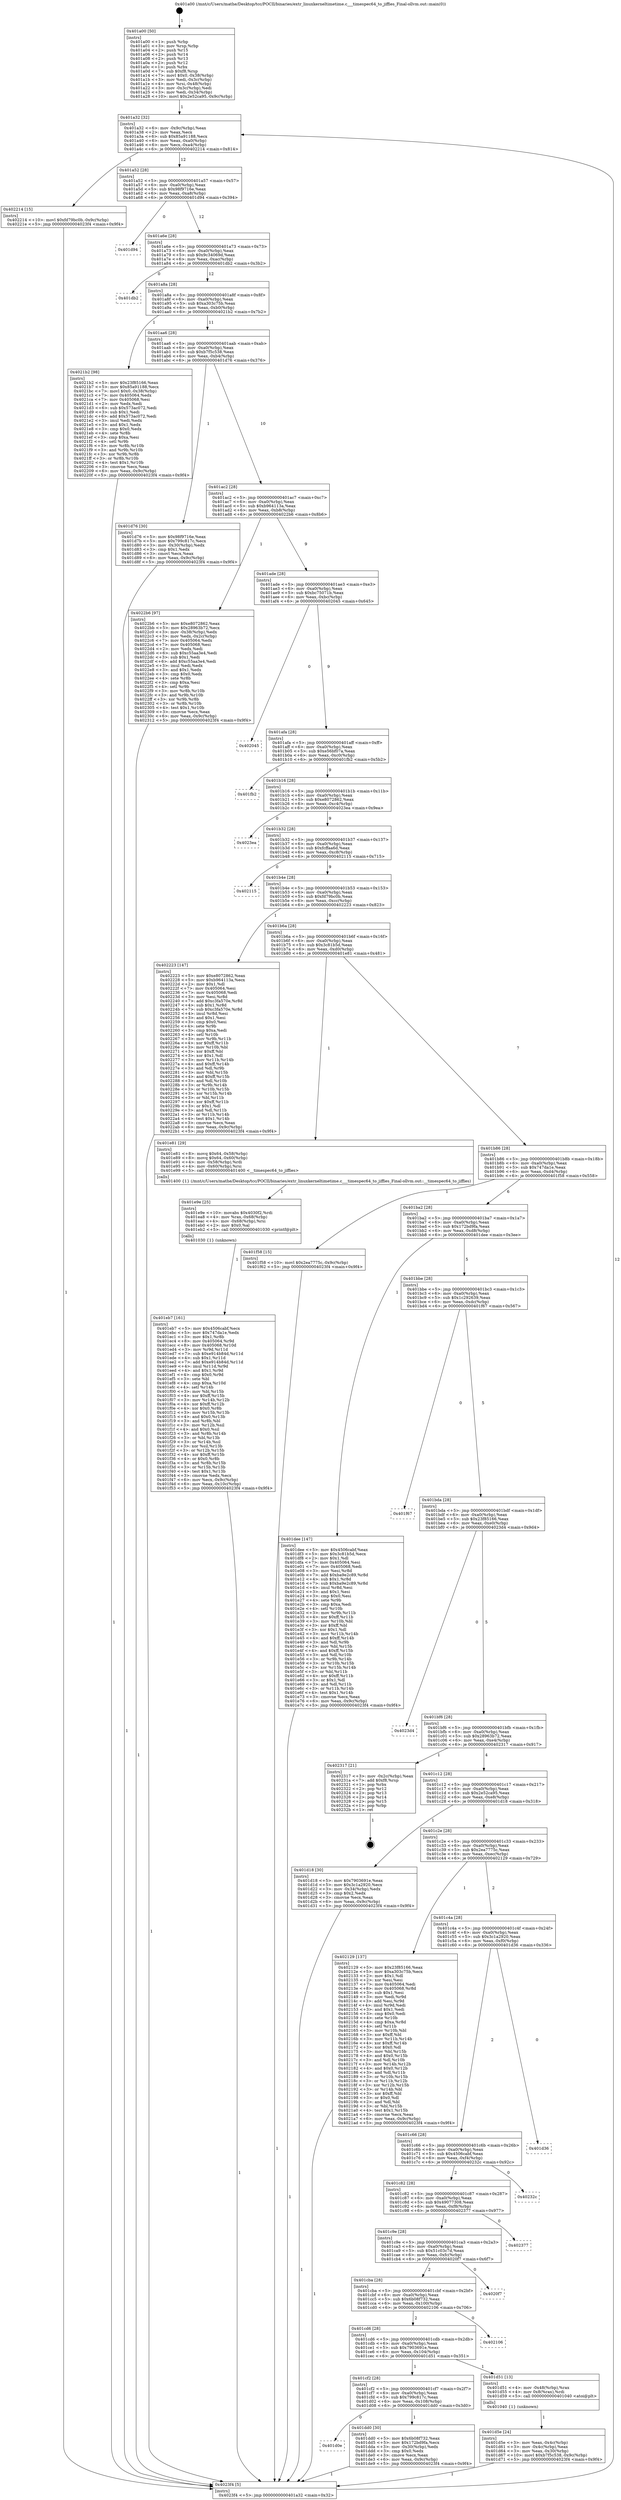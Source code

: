 digraph "0x401a00" {
  label = "0x401a00 (/mnt/c/Users/mathe/Desktop/tcc/POCII/binaries/extr_linuxkerneltimetime.c___timespec64_to_jiffies_Final-ollvm.out::main(0))"
  labelloc = "t"
  node[shape=record]

  Entry [label="",width=0.3,height=0.3,shape=circle,fillcolor=black,style=filled]
  "0x401a32" [label="{
     0x401a32 [32]\l
     | [instrs]\l
     &nbsp;&nbsp;0x401a32 \<+6\>: mov -0x9c(%rbp),%eax\l
     &nbsp;&nbsp;0x401a38 \<+2\>: mov %eax,%ecx\l
     &nbsp;&nbsp;0x401a3a \<+6\>: sub $0x85a91188,%ecx\l
     &nbsp;&nbsp;0x401a40 \<+6\>: mov %eax,-0xa0(%rbp)\l
     &nbsp;&nbsp;0x401a46 \<+6\>: mov %ecx,-0xa4(%rbp)\l
     &nbsp;&nbsp;0x401a4c \<+6\>: je 0000000000402214 \<main+0x814\>\l
  }"]
  "0x402214" [label="{
     0x402214 [15]\l
     | [instrs]\l
     &nbsp;&nbsp;0x402214 \<+10\>: movl $0xfd79bc0b,-0x9c(%rbp)\l
     &nbsp;&nbsp;0x40221e \<+5\>: jmp 00000000004023f4 \<main+0x9f4\>\l
  }"]
  "0x401a52" [label="{
     0x401a52 [28]\l
     | [instrs]\l
     &nbsp;&nbsp;0x401a52 \<+5\>: jmp 0000000000401a57 \<main+0x57\>\l
     &nbsp;&nbsp;0x401a57 \<+6\>: mov -0xa0(%rbp),%eax\l
     &nbsp;&nbsp;0x401a5d \<+5\>: sub $0x98f9716e,%eax\l
     &nbsp;&nbsp;0x401a62 \<+6\>: mov %eax,-0xa8(%rbp)\l
     &nbsp;&nbsp;0x401a68 \<+6\>: je 0000000000401d94 \<main+0x394\>\l
  }"]
  Exit [label="",width=0.3,height=0.3,shape=circle,fillcolor=black,style=filled,peripheries=2]
  "0x401d94" [label="{
     0x401d94\l
  }", style=dashed]
  "0x401a6e" [label="{
     0x401a6e [28]\l
     | [instrs]\l
     &nbsp;&nbsp;0x401a6e \<+5\>: jmp 0000000000401a73 \<main+0x73\>\l
     &nbsp;&nbsp;0x401a73 \<+6\>: mov -0xa0(%rbp),%eax\l
     &nbsp;&nbsp;0x401a79 \<+5\>: sub $0x9c34069d,%eax\l
     &nbsp;&nbsp;0x401a7e \<+6\>: mov %eax,-0xac(%rbp)\l
     &nbsp;&nbsp;0x401a84 \<+6\>: je 0000000000401db2 \<main+0x3b2\>\l
  }"]
  "0x401eb7" [label="{
     0x401eb7 [161]\l
     | [instrs]\l
     &nbsp;&nbsp;0x401eb7 \<+5\>: mov $0x4506cabf,%ecx\l
     &nbsp;&nbsp;0x401ebc \<+5\>: mov $0x747da1e,%edx\l
     &nbsp;&nbsp;0x401ec1 \<+3\>: mov $0x1,%r8b\l
     &nbsp;&nbsp;0x401ec4 \<+8\>: mov 0x405064,%r9d\l
     &nbsp;&nbsp;0x401ecc \<+8\>: mov 0x405068,%r10d\l
     &nbsp;&nbsp;0x401ed4 \<+3\>: mov %r9d,%r11d\l
     &nbsp;&nbsp;0x401ed7 \<+7\>: sub $0xe914b84d,%r11d\l
     &nbsp;&nbsp;0x401ede \<+4\>: sub $0x1,%r11d\l
     &nbsp;&nbsp;0x401ee2 \<+7\>: add $0xe914b84d,%r11d\l
     &nbsp;&nbsp;0x401ee9 \<+4\>: imul %r11d,%r9d\l
     &nbsp;&nbsp;0x401eed \<+4\>: and $0x1,%r9d\l
     &nbsp;&nbsp;0x401ef1 \<+4\>: cmp $0x0,%r9d\l
     &nbsp;&nbsp;0x401ef5 \<+3\>: sete %bl\l
     &nbsp;&nbsp;0x401ef8 \<+4\>: cmp $0xa,%r10d\l
     &nbsp;&nbsp;0x401efc \<+4\>: setl %r14b\l
     &nbsp;&nbsp;0x401f00 \<+3\>: mov %bl,%r15b\l
     &nbsp;&nbsp;0x401f03 \<+4\>: xor $0xff,%r15b\l
     &nbsp;&nbsp;0x401f07 \<+3\>: mov %r14b,%r12b\l
     &nbsp;&nbsp;0x401f0a \<+4\>: xor $0xff,%r12b\l
     &nbsp;&nbsp;0x401f0e \<+4\>: xor $0x0,%r8b\l
     &nbsp;&nbsp;0x401f12 \<+3\>: mov %r15b,%r13b\l
     &nbsp;&nbsp;0x401f15 \<+4\>: and $0x0,%r13b\l
     &nbsp;&nbsp;0x401f19 \<+3\>: and %r8b,%bl\l
     &nbsp;&nbsp;0x401f1c \<+3\>: mov %r12b,%sil\l
     &nbsp;&nbsp;0x401f1f \<+4\>: and $0x0,%sil\l
     &nbsp;&nbsp;0x401f23 \<+3\>: and %r8b,%r14b\l
     &nbsp;&nbsp;0x401f26 \<+3\>: or %bl,%r13b\l
     &nbsp;&nbsp;0x401f29 \<+3\>: or %r14b,%sil\l
     &nbsp;&nbsp;0x401f2c \<+3\>: xor %sil,%r13b\l
     &nbsp;&nbsp;0x401f2f \<+3\>: or %r12b,%r15b\l
     &nbsp;&nbsp;0x401f32 \<+4\>: xor $0xff,%r15b\l
     &nbsp;&nbsp;0x401f36 \<+4\>: or $0x0,%r8b\l
     &nbsp;&nbsp;0x401f3a \<+3\>: and %r8b,%r15b\l
     &nbsp;&nbsp;0x401f3d \<+3\>: or %r15b,%r13b\l
     &nbsp;&nbsp;0x401f40 \<+4\>: test $0x1,%r13b\l
     &nbsp;&nbsp;0x401f44 \<+3\>: cmovne %edx,%ecx\l
     &nbsp;&nbsp;0x401f47 \<+6\>: mov %ecx,-0x9c(%rbp)\l
     &nbsp;&nbsp;0x401f4d \<+6\>: mov %eax,-0x10c(%rbp)\l
     &nbsp;&nbsp;0x401f53 \<+5\>: jmp 00000000004023f4 \<main+0x9f4\>\l
  }"]
  "0x401db2" [label="{
     0x401db2\l
  }", style=dashed]
  "0x401a8a" [label="{
     0x401a8a [28]\l
     | [instrs]\l
     &nbsp;&nbsp;0x401a8a \<+5\>: jmp 0000000000401a8f \<main+0x8f\>\l
     &nbsp;&nbsp;0x401a8f \<+6\>: mov -0xa0(%rbp),%eax\l
     &nbsp;&nbsp;0x401a95 \<+5\>: sub $0xa303c75b,%eax\l
     &nbsp;&nbsp;0x401a9a \<+6\>: mov %eax,-0xb0(%rbp)\l
     &nbsp;&nbsp;0x401aa0 \<+6\>: je 00000000004021b2 \<main+0x7b2\>\l
  }"]
  "0x401e9e" [label="{
     0x401e9e [25]\l
     | [instrs]\l
     &nbsp;&nbsp;0x401e9e \<+10\>: movabs $0x4030f2,%rdi\l
     &nbsp;&nbsp;0x401ea8 \<+4\>: mov %rax,-0x68(%rbp)\l
     &nbsp;&nbsp;0x401eac \<+4\>: mov -0x68(%rbp),%rsi\l
     &nbsp;&nbsp;0x401eb0 \<+2\>: mov $0x0,%al\l
     &nbsp;&nbsp;0x401eb2 \<+5\>: call 0000000000401030 \<printf@plt\>\l
     | [calls]\l
     &nbsp;&nbsp;0x401030 \{1\} (unknown)\l
  }"]
  "0x4021b2" [label="{
     0x4021b2 [98]\l
     | [instrs]\l
     &nbsp;&nbsp;0x4021b2 \<+5\>: mov $0x23f85166,%eax\l
     &nbsp;&nbsp;0x4021b7 \<+5\>: mov $0x85a91188,%ecx\l
     &nbsp;&nbsp;0x4021bc \<+7\>: movl $0x0,-0x38(%rbp)\l
     &nbsp;&nbsp;0x4021c3 \<+7\>: mov 0x405064,%edx\l
     &nbsp;&nbsp;0x4021ca \<+7\>: mov 0x405068,%esi\l
     &nbsp;&nbsp;0x4021d1 \<+2\>: mov %edx,%edi\l
     &nbsp;&nbsp;0x4021d3 \<+6\>: sub $0x573ac072,%edi\l
     &nbsp;&nbsp;0x4021d9 \<+3\>: sub $0x1,%edi\l
     &nbsp;&nbsp;0x4021dc \<+6\>: add $0x573ac072,%edi\l
     &nbsp;&nbsp;0x4021e2 \<+3\>: imul %edi,%edx\l
     &nbsp;&nbsp;0x4021e5 \<+3\>: and $0x1,%edx\l
     &nbsp;&nbsp;0x4021e8 \<+3\>: cmp $0x0,%edx\l
     &nbsp;&nbsp;0x4021eb \<+4\>: sete %r8b\l
     &nbsp;&nbsp;0x4021ef \<+3\>: cmp $0xa,%esi\l
     &nbsp;&nbsp;0x4021f2 \<+4\>: setl %r9b\l
     &nbsp;&nbsp;0x4021f6 \<+3\>: mov %r8b,%r10b\l
     &nbsp;&nbsp;0x4021f9 \<+3\>: and %r9b,%r10b\l
     &nbsp;&nbsp;0x4021fc \<+3\>: xor %r9b,%r8b\l
     &nbsp;&nbsp;0x4021ff \<+3\>: or %r8b,%r10b\l
     &nbsp;&nbsp;0x402202 \<+4\>: test $0x1,%r10b\l
     &nbsp;&nbsp;0x402206 \<+3\>: cmovne %ecx,%eax\l
     &nbsp;&nbsp;0x402209 \<+6\>: mov %eax,-0x9c(%rbp)\l
     &nbsp;&nbsp;0x40220f \<+5\>: jmp 00000000004023f4 \<main+0x9f4\>\l
  }"]
  "0x401aa6" [label="{
     0x401aa6 [28]\l
     | [instrs]\l
     &nbsp;&nbsp;0x401aa6 \<+5\>: jmp 0000000000401aab \<main+0xab\>\l
     &nbsp;&nbsp;0x401aab \<+6\>: mov -0xa0(%rbp),%eax\l
     &nbsp;&nbsp;0x401ab1 \<+5\>: sub $0xb7f5c538,%eax\l
     &nbsp;&nbsp;0x401ab6 \<+6\>: mov %eax,-0xb4(%rbp)\l
     &nbsp;&nbsp;0x401abc \<+6\>: je 0000000000401d76 \<main+0x376\>\l
  }"]
  "0x401d0e" [label="{
     0x401d0e\l
  }", style=dashed]
  "0x401d76" [label="{
     0x401d76 [30]\l
     | [instrs]\l
     &nbsp;&nbsp;0x401d76 \<+5\>: mov $0x98f9716e,%eax\l
     &nbsp;&nbsp;0x401d7b \<+5\>: mov $0x799c817c,%ecx\l
     &nbsp;&nbsp;0x401d80 \<+3\>: mov -0x30(%rbp),%edx\l
     &nbsp;&nbsp;0x401d83 \<+3\>: cmp $0x1,%edx\l
     &nbsp;&nbsp;0x401d86 \<+3\>: cmovl %ecx,%eax\l
     &nbsp;&nbsp;0x401d89 \<+6\>: mov %eax,-0x9c(%rbp)\l
     &nbsp;&nbsp;0x401d8f \<+5\>: jmp 00000000004023f4 \<main+0x9f4\>\l
  }"]
  "0x401ac2" [label="{
     0x401ac2 [28]\l
     | [instrs]\l
     &nbsp;&nbsp;0x401ac2 \<+5\>: jmp 0000000000401ac7 \<main+0xc7\>\l
     &nbsp;&nbsp;0x401ac7 \<+6\>: mov -0xa0(%rbp),%eax\l
     &nbsp;&nbsp;0x401acd \<+5\>: sub $0xb964113a,%eax\l
     &nbsp;&nbsp;0x401ad2 \<+6\>: mov %eax,-0xb8(%rbp)\l
     &nbsp;&nbsp;0x401ad8 \<+6\>: je 00000000004022b6 \<main+0x8b6\>\l
  }"]
  "0x401dd0" [label="{
     0x401dd0 [30]\l
     | [instrs]\l
     &nbsp;&nbsp;0x401dd0 \<+5\>: mov $0x6b08f732,%eax\l
     &nbsp;&nbsp;0x401dd5 \<+5\>: mov $0x172bd9fa,%ecx\l
     &nbsp;&nbsp;0x401dda \<+3\>: mov -0x30(%rbp),%edx\l
     &nbsp;&nbsp;0x401ddd \<+3\>: cmp $0x0,%edx\l
     &nbsp;&nbsp;0x401de0 \<+3\>: cmove %ecx,%eax\l
     &nbsp;&nbsp;0x401de3 \<+6\>: mov %eax,-0x9c(%rbp)\l
     &nbsp;&nbsp;0x401de9 \<+5\>: jmp 00000000004023f4 \<main+0x9f4\>\l
  }"]
  "0x4022b6" [label="{
     0x4022b6 [97]\l
     | [instrs]\l
     &nbsp;&nbsp;0x4022b6 \<+5\>: mov $0xe8072862,%eax\l
     &nbsp;&nbsp;0x4022bb \<+5\>: mov $0x28963b72,%ecx\l
     &nbsp;&nbsp;0x4022c0 \<+3\>: mov -0x38(%rbp),%edx\l
     &nbsp;&nbsp;0x4022c3 \<+3\>: mov %edx,-0x2c(%rbp)\l
     &nbsp;&nbsp;0x4022c6 \<+7\>: mov 0x405064,%edx\l
     &nbsp;&nbsp;0x4022cd \<+7\>: mov 0x405068,%esi\l
     &nbsp;&nbsp;0x4022d4 \<+2\>: mov %edx,%edi\l
     &nbsp;&nbsp;0x4022d6 \<+6\>: sub $0xc55aa3e4,%edi\l
     &nbsp;&nbsp;0x4022dc \<+3\>: sub $0x1,%edi\l
     &nbsp;&nbsp;0x4022df \<+6\>: add $0xc55aa3e4,%edi\l
     &nbsp;&nbsp;0x4022e5 \<+3\>: imul %edi,%edx\l
     &nbsp;&nbsp;0x4022e8 \<+3\>: and $0x1,%edx\l
     &nbsp;&nbsp;0x4022eb \<+3\>: cmp $0x0,%edx\l
     &nbsp;&nbsp;0x4022ee \<+4\>: sete %r8b\l
     &nbsp;&nbsp;0x4022f2 \<+3\>: cmp $0xa,%esi\l
     &nbsp;&nbsp;0x4022f5 \<+4\>: setl %r9b\l
     &nbsp;&nbsp;0x4022f9 \<+3\>: mov %r8b,%r10b\l
     &nbsp;&nbsp;0x4022fc \<+3\>: and %r9b,%r10b\l
     &nbsp;&nbsp;0x4022ff \<+3\>: xor %r9b,%r8b\l
     &nbsp;&nbsp;0x402302 \<+3\>: or %r8b,%r10b\l
     &nbsp;&nbsp;0x402305 \<+4\>: test $0x1,%r10b\l
     &nbsp;&nbsp;0x402309 \<+3\>: cmovne %ecx,%eax\l
     &nbsp;&nbsp;0x40230c \<+6\>: mov %eax,-0x9c(%rbp)\l
     &nbsp;&nbsp;0x402312 \<+5\>: jmp 00000000004023f4 \<main+0x9f4\>\l
  }"]
  "0x401ade" [label="{
     0x401ade [28]\l
     | [instrs]\l
     &nbsp;&nbsp;0x401ade \<+5\>: jmp 0000000000401ae3 \<main+0xe3\>\l
     &nbsp;&nbsp;0x401ae3 \<+6\>: mov -0xa0(%rbp),%eax\l
     &nbsp;&nbsp;0x401ae9 \<+5\>: sub $0xbc75071b,%eax\l
     &nbsp;&nbsp;0x401aee \<+6\>: mov %eax,-0xbc(%rbp)\l
     &nbsp;&nbsp;0x401af4 \<+6\>: je 0000000000402045 \<main+0x645\>\l
  }"]
  "0x401d5e" [label="{
     0x401d5e [24]\l
     | [instrs]\l
     &nbsp;&nbsp;0x401d5e \<+3\>: mov %eax,-0x4c(%rbp)\l
     &nbsp;&nbsp;0x401d61 \<+3\>: mov -0x4c(%rbp),%eax\l
     &nbsp;&nbsp;0x401d64 \<+3\>: mov %eax,-0x30(%rbp)\l
     &nbsp;&nbsp;0x401d67 \<+10\>: movl $0xb7f5c538,-0x9c(%rbp)\l
     &nbsp;&nbsp;0x401d71 \<+5\>: jmp 00000000004023f4 \<main+0x9f4\>\l
  }"]
  "0x402045" [label="{
     0x402045\l
  }", style=dashed]
  "0x401afa" [label="{
     0x401afa [28]\l
     | [instrs]\l
     &nbsp;&nbsp;0x401afa \<+5\>: jmp 0000000000401aff \<main+0xff\>\l
     &nbsp;&nbsp;0x401aff \<+6\>: mov -0xa0(%rbp),%eax\l
     &nbsp;&nbsp;0x401b05 \<+5\>: sub $0xe56bf07a,%eax\l
     &nbsp;&nbsp;0x401b0a \<+6\>: mov %eax,-0xc0(%rbp)\l
     &nbsp;&nbsp;0x401b10 \<+6\>: je 0000000000401fb2 \<main+0x5b2\>\l
  }"]
  "0x401cf2" [label="{
     0x401cf2 [28]\l
     | [instrs]\l
     &nbsp;&nbsp;0x401cf2 \<+5\>: jmp 0000000000401cf7 \<main+0x2f7\>\l
     &nbsp;&nbsp;0x401cf7 \<+6\>: mov -0xa0(%rbp),%eax\l
     &nbsp;&nbsp;0x401cfd \<+5\>: sub $0x799c817c,%eax\l
     &nbsp;&nbsp;0x401d02 \<+6\>: mov %eax,-0x108(%rbp)\l
     &nbsp;&nbsp;0x401d08 \<+6\>: je 0000000000401dd0 \<main+0x3d0\>\l
  }"]
  "0x401fb2" [label="{
     0x401fb2\l
  }", style=dashed]
  "0x401b16" [label="{
     0x401b16 [28]\l
     | [instrs]\l
     &nbsp;&nbsp;0x401b16 \<+5\>: jmp 0000000000401b1b \<main+0x11b\>\l
     &nbsp;&nbsp;0x401b1b \<+6\>: mov -0xa0(%rbp),%eax\l
     &nbsp;&nbsp;0x401b21 \<+5\>: sub $0xe8072862,%eax\l
     &nbsp;&nbsp;0x401b26 \<+6\>: mov %eax,-0xc4(%rbp)\l
     &nbsp;&nbsp;0x401b2c \<+6\>: je 00000000004023ea \<main+0x9ea\>\l
  }"]
  "0x401d51" [label="{
     0x401d51 [13]\l
     | [instrs]\l
     &nbsp;&nbsp;0x401d51 \<+4\>: mov -0x48(%rbp),%rax\l
     &nbsp;&nbsp;0x401d55 \<+4\>: mov 0x8(%rax),%rdi\l
     &nbsp;&nbsp;0x401d59 \<+5\>: call 0000000000401040 \<atoi@plt\>\l
     | [calls]\l
     &nbsp;&nbsp;0x401040 \{1\} (unknown)\l
  }"]
  "0x4023ea" [label="{
     0x4023ea\l
  }", style=dashed]
  "0x401b32" [label="{
     0x401b32 [28]\l
     | [instrs]\l
     &nbsp;&nbsp;0x401b32 \<+5\>: jmp 0000000000401b37 \<main+0x137\>\l
     &nbsp;&nbsp;0x401b37 \<+6\>: mov -0xa0(%rbp),%eax\l
     &nbsp;&nbsp;0x401b3d \<+5\>: sub $0xfcffaa6d,%eax\l
     &nbsp;&nbsp;0x401b42 \<+6\>: mov %eax,-0xc8(%rbp)\l
     &nbsp;&nbsp;0x401b48 \<+6\>: je 0000000000402115 \<main+0x715\>\l
  }"]
  "0x401cd6" [label="{
     0x401cd6 [28]\l
     | [instrs]\l
     &nbsp;&nbsp;0x401cd6 \<+5\>: jmp 0000000000401cdb \<main+0x2db\>\l
     &nbsp;&nbsp;0x401cdb \<+6\>: mov -0xa0(%rbp),%eax\l
     &nbsp;&nbsp;0x401ce1 \<+5\>: sub $0x7903691e,%eax\l
     &nbsp;&nbsp;0x401ce6 \<+6\>: mov %eax,-0x104(%rbp)\l
     &nbsp;&nbsp;0x401cec \<+6\>: je 0000000000401d51 \<main+0x351\>\l
  }"]
  "0x402115" [label="{
     0x402115\l
  }", style=dashed]
  "0x401b4e" [label="{
     0x401b4e [28]\l
     | [instrs]\l
     &nbsp;&nbsp;0x401b4e \<+5\>: jmp 0000000000401b53 \<main+0x153\>\l
     &nbsp;&nbsp;0x401b53 \<+6\>: mov -0xa0(%rbp),%eax\l
     &nbsp;&nbsp;0x401b59 \<+5\>: sub $0xfd79bc0b,%eax\l
     &nbsp;&nbsp;0x401b5e \<+6\>: mov %eax,-0xcc(%rbp)\l
     &nbsp;&nbsp;0x401b64 \<+6\>: je 0000000000402223 \<main+0x823\>\l
  }"]
  "0x402106" [label="{
     0x402106\l
  }", style=dashed]
  "0x402223" [label="{
     0x402223 [147]\l
     | [instrs]\l
     &nbsp;&nbsp;0x402223 \<+5\>: mov $0xe8072862,%eax\l
     &nbsp;&nbsp;0x402228 \<+5\>: mov $0xb964113a,%ecx\l
     &nbsp;&nbsp;0x40222d \<+2\>: mov $0x1,%dl\l
     &nbsp;&nbsp;0x40222f \<+7\>: mov 0x405064,%esi\l
     &nbsp;&nbsp;0x402236 \<+7\>: mov 0x405068,%edi\l
     &nbsp;&nbsp;0x40223d \<+3\>: mov %esi,%r8d\l
     &nbsp;&nbsp;0x402240 \<+7\>: add $0xc3fa570e,%r8d\l
     &nbsp;&nbsp;0x402247 \<+4\>: sub $0x1,%r8d\l
     &nbsp;&nbsp;0x40224b \<+7\>: sub $0xc3fa570e,%r8d\l
     &nbsp;&nbsp;0x402252 \<+4\>: imul %r8d,%esi\l
     &nbsp;&nbsp;0x402256 \<+3\>: and $0x1,%esi\l
     &nbsp;&nbsp;0x402259 \<+3\>: cmp $0x0,%esi\l
     &nbsp;&nbsp;0x40225c \<+4\>: sete %r9b\l
     &nbsp;&nbsp;0x402260 \<+3\>: cmp $0xa,%edi\l
     &nbsp;&nbsp;0x402263 \<+4\>: setl %r10b\l
     &nbsp;&nbsp;0x402267 \<+3\>: mov %r9b,%r11b\l
     &nbsp;&nbsp;0x40226a \<+4\>: xor $0xff,%r11b\l
     &nbsp;&nbsp;0x40226e \<+3\>: mov %r10b,%bl\l
     &nbsp;&nbsp;0x402271 \<+3\>: xor $0xff,%bl\l
     &nbsp;&nbsp;0x402274 \<+3\>: xor $0x1,%dl\l
     &nbsp;&nbsp;0x402277 \<+3\>: mov %r11b,%r14b\l
     &nbsp;&nbsp;0x40227a \<+4\>: and $0xff,%r14b\l
     &nbsp;&nbsp;0x40227e \<+3\>: and %dl,%r9b\l
     &nbsp;&nbsp;0x402281 \<+3\>: mov %bl,%r15b\l
     &nbsp;&nbsp;0x402284 \<+4\>: and $0xff,%r15b\l
     &nbsp;&nbsp;0x402288 \<+3\>: and %dl,%r10b\l
     &nbsp;&nbsp;0x40228b \<+3\>: or %r9b,%r14b\l
     &nbsp;&nbsp;0x40228e \<+3\>: or %r10b,%r15b\l
     &nbsp;&nbsp;0x402291 \<+3\>: xor %r15b,%r14b\l
     &nbsp;&nbsp;0x402294 \<+3\>: or %bl,%r11b\l
     &nbsp;&nbsp;0x402297 \<+4\>: xor $0xff,%r11b\l
     &nbsp;&nbsp;0x40229b \<+3\>: or $0x1,%dl\l
     &nbsp;&nbsp;0x40229e \<+3\>: and %dl,%r11b\l
     &nbsp;&nbsp;0x4022a1 \<+3\>: or %r11b,%r14b\l
     &nbsp;&nbsp;0x4022a4 \<+4\>: test $0x1,%r14b\l
     &nbsp;&nbsp;0x4022a8 \<+3\>: cmovne %ecx,%eax\l
     &nbsp;&nbsp;0x4022ab \<+6\>: mov %eax,-0x9c(%rbp)\l
     &nbsp;&nbsp;0x4022b1 \<+5\>: jmp 00000000004023f4 \<main+0x9f4\>\l
  }"]
  "0x401b6a" [label="{
     0x401b6a [28]\l
     | [instrs]\l
     &nbsp;&nbsp;0x401b6a \<+5\>: jmp 0000000000401b6f \<main+0x16f\>\l
     &nbsp;&nbsp;0x401b6f \<+6\>: mov -0xa0(%rbp),%eax\l
     &nbsp;&nbsp;0x401b75 \<+5\>: sub $0x3c81b5d,%eax\l
     &nbsp;&nbsp;0x401b7a \<+6\>: mov %eax,-0xd0(%rbp)\l
     &nbsp;&nbsp;0x401b80 \<+6\>: je 0000000000401e81 \<main+0x481\>\l
  }"]
  "0x401cba" [label="{
     0x401cba [28]\l
     | [instrs]\l
     &nbsp;&nbsp;0x401cba \<+5\>: jmp 0000000000401cbf \<main+0x2bf\>\l
     &nbsp;&nbsp;0x401cbf \<+6\>: mov -0xa0(%rbp),%eax\l
     &nbsp;&nbsp;0x401cc5 \<+5\>: sub $0x6b08f732,%eax\l
     &nbsp;&nbsp;0x401cca \<+6\>: mov %eax,-0x100(%rbp)\l
     &nbsp;&nbsp;0x401cd0 \<+6\>: je 0000000000402106 \<main+0x706\>\l
  }"]
  "0x401e81" [label="{
     0x401e81 [29]\l
     | [instrs]\l
     &nbsp;&nbsp;0x401e81 \<+8\>: movq $0x64,-0x58(%rbp)\l
     &nbsp;&nbsp;0x401e89 \<+8\>: movq $0x64,-0x60(%rbp)\l
     &nbsp;&nbsp;0x401e91 \<+4\>: mov -0x58(%rbp),%rdi\l
     &nbsp;&nbsp;0x401e95 \<+4\>: mov -0x60(%rbp),%rsi\l
     &nbsp;&nbsp;0x401e99 \<+5\>: call 0000000000401400 \<__timespec64_to_jiffies\>\l
     | [calls]\l
     &nbsp;&nbsp;0x401400 \{1\} (/mnt/c/Users/mathe/Desktop/tcc/POCII/binaries/extr_linuxkerneltimetime.c___timespec64_to_jiffies_Final-ollvm.out::__timespec64_to_jiffies)\l
  }"]
  "0x401b86" [label="{
     0x401b86 [28]\l
     | [instrs]\l
     &nbsp;&nbsp;0x401b86 \<+5\>: jmp 0000000000401b8b \<main+0x18b\>\l
     &nbsp;&nbsp;0x401b8b \<+6\>: mov -0xa0(%rbp),%eax\l
     &nbsp;&nbsp;0x401b91 \<+5\>: sub $0x747da1e,%eax\l
     &nbsp;&nbsp;0x401b96 \<+6\>: mov %eax,-0xd4(%rbp)\l
     &nbsp;&nbsp;0x401b9c \<+6\>: je 0000000000401f58 \<main+0x558\>\l
  }"]
  "0x4020f7" [label="{
     0x4020f7\l
  }", style=dashed]
  "0x401f58" [label="{
     0x401f58 [15]\l
     | [instrs]\l
     &nbsp;&nbsp;0x401f58 \<+10\>: movl $0x2ea7775c,-0x9c(%rbp)\l
     &nbsp;&nbsp;0x401f62 \<+5\>: jmp 00000000004023f4 \<main+0x9f4\>\l
  }"]
  "0x401ba2" [label="{
     0x401ba2 [28]\l
     | [instrs]\l
     &nbsp;&nbsp;0x401ba2 \<+5\>: jmp 0000000000401ba7 \<main+0x1a7\>\l
     &nbsp;&nbsp;0x401ba7 \<+6\>: mov -0xa0(%rbp),%eax\l
     &nbsp;&nbsp;0x401bad \<+5\>: sub $0x172bd9fa,%eax\l
     &nbsp;&nbsp;0x401bb2 \<+6\>: mov %eax,-0xd8(%rbp)\l
     &nbsp;&nbsp;0x401bb8 \<+6\>: je 0000000000401dee \<main+0x3ee\>\l
  }"]
  "0x401c9e" [label="{
     0x401c9e [28]\l
     | [instrs]\l
     &nbsp;&nbsp;0x401c9e \<+5\>: jmp 0000000000401ca3 \<main+0x2a3\>\l
     &nbsp;&nbsp;0x401ca3 \<+6\>: mov -0xa0(%rbp),%eax\l
     &nbsp;&nbsp;0x401ca9 \<+5\>: sub $0x51c03c7d,%eax\l
     &nbsp;&nbsp;0x401cae \<+6\>: mov %eax,-0xfc(%rbp)\l
     &nbsp;&nbsp;0x401cb4 \<+6\>: je 00000000004020f7 \<main+0x6f7\>\l
  }"]
  "0x401dee" [label="{
     0x401dee [147]\l
     | [instrs]\l
     &nbsp;&nbsp;0x401dee \<+5\>: mov $0x4506cabf,%eax\l
     &nbsp;&nbsp;0x401df3 \<+5\>: mov $0x3c81b5d,%ecx\l
     &nbsp;&nbsp;0x401df8 \<+2\>: mov $0x1,%dl\l
     &nbsp;&nbsp;0x401dfa \<+7\>: mov 0x405064,%esi\l
     &nbsp;&nbsp;0x401e01 \<+7\>: mov 0x405068,%edi\l
     &nbsp;&nbsp;0x401e08 \<+3\>: mov %esi,%r8d\l
     &nbsp;&nbsp;0x401e0b \<+7\>: add $0xba9e2c89,%r8d\l
     &nbsp;&nbsp;0x401e12 \<+4\>: sub $0x1,%r8d\l
     &nbsp;&nbsp;0x401e16 \<+7\>: sub $0xba9e2c89,%r8d\l
     &nbsp;&nbsp;0x401e1d \<+4\>: imul %r8d,%esi\l
     &nbsp;&nbsp;0x401e21 \<+3\>: and $0x1,%esi\l
     &nbsp;&nbsp;0x401e24 \<+3\>: cmp $0x0,%esi\l
     &nbsp;&nbsp;0x401e27 \<+4\>: sete %r9b\l
     &nbsp;&nbsp;0x401e2b \<+3\>: cmp $0xa,%edi\l
     &nbsp;&nbsp;0x401e2e \<+4\>: setl %r10b\l
     &nbsp;&nbsp;0x401e32 \<+3\>: mov %r9b,%r11b\l
     &nbsp;&nbsp;0x401e35 \<+4\>: xor $0xff,%r11b\l
     &nbsp;&nbsp;0x401e39 \<+3\>: mov %r10b,%bl\l
     &nbsp;&nbsp;0x401e3c \<+3\>: xor $0xff,%bl\l
     &nbsp;&nbsp;0x401e3f \<+3\>: xor $0x1,%dl\l
     &nbsp;&nbsp;0x401e42 \<+3\>: mov %r11b,%r14b\l
     &nbsp;&nbsp;0x401e45 \<+4\>: and $0xff,%r14b\l
     &nbsp;&nbsp;0x401e49 \<+3\>: and %dl,%r9b\l
     &nbsp;&nbsp;0x401e4c \<+3\>: mov %bl,%r15b\l
     &nbsp;&nbsp;0x401e4f \<+4\>: and $0xff,%r15b\l
     &nbsp;&nbsp;0x401e53 \<+3\>: and %dl,%r10b\l
     &nbsp;&nbsp;0x401e56 \<+3\>: or %r9b,%r14b\l
     &nbsp;&nbsp;0x401e59 \<+3\>: or %r10b,%r15b\l
     &nbsp;&nbsp;0x401e5c \<+3\>: xor %r15b,%r14b\l
     &nbsp;&nbsp;0x401e5f \<+3\>: or %bl,%r11b\l
     &nbsp;&nbsp;0x401e62 \<+4\>: xor $0xff,%r11b\l
     &nbsp;&nbsp;0x401e66 \<+3\>: or $0x1,%dl\l
     &nbsp;&nbsp;0x401e69 \<+3\>: and %dl,%r11b\l
     &nbsp;&nbsp;0x401e6c \<+3\>: or %r11b,%r14b\l
     &nbsp;&nbsp;0x401e6f \<+4\>: test $0x1,%r14b\l
     &nbsp;&nbsp;0x401e73 \<+3\>: cmovne %ecx,%eax\l
     &nbsp;&nbsp;0x401e76 \<+6\>: mov %eax,-0x9c(%rbp)\l
     &nbsp;&nbsp;0x401e7c \<+5\>: jmp 00000000004023f4 \<main+0x9f4\>\l
  }"]
  "0x401bbe" [label="{
     0x401bbe [28]\l
     | [instrs]\l
     &nbsp;&nbsp;0x401bbe \<+5\>: jmp 0000000000401bc3 \<main+0x1c3\>\l
     &nbsp;&nbsp;0x401bc3 \<+6\>: mov -0xa0(%rbp),%eax\l
     &nbsp;&nbsp;0x401bc9 \<+5\>: sub $0x1c292639,%eax\l
     &nbsp;&nbsp;0x401bce \<+6\>: mov %eax,-0xdc(%rbp)\l
     &nbsp;&nbsp;0x401bd4 \<+6\>: je 0000000000401f67 \<main+0x567\>\l
  }"]
  "0x402377" [label="{
     0x402377\l
  }", style=dashed]
  "0x401f67" [label="{
     0x401f67\l
  }", style=dashed]
  "0x401bda" [label="{
     0x401bda [28]\l
     | [instrs]\l
     &nbsp;&nbsp;0x401bda \<+5\>: jmp 0000000000401bdf \<main+0x1df\>\l
     &nbsp;&nbsp;0x401bdf \<+6\>: mov -0xa0(%rbp),%eax\l
     &nbsp;&nbsp;0x401be5 \<+5\>: sub $0x23f85166,%eax\l
     &nbsp;&nbsp;0x401bea \<+6\>: mov %eax,-0xe0(%rbp)\l
     &nbsp;&nbsp;0x401bf0 \<+6\>: je 00000000004023d4 \<main+0x9d4\>\l
  }"]
  "0x401c82" [label="{
     0x401c82 [28]\l
     | [instrs]\l
     &nbsp;&nbsp;0x401c82 \<+5\>: jmp 0000000000401c87 \<main+0x287\>\l
     &nbsp;&nbsp;0x401c87 \<+6\>: mov -0xa0(%rbp),%eax\l
     &nbsp;&nbsp;0x401c8d \<+5\>: sub $0x49077308,%eax\l
     &nbsp;&nbsp;0x401c92 \<+6\>: mov %eax,-0xf8(%rbp)\l
     &nbsp;&nbsp;0x401c98 \<+6\>: je 0000000000402377 \<main+0x977\>\l
  }"]
  "0x4023d4" [label="{
     0x4023d4\l
  }", style=dashed]
  "0x401bf6" [label="{
     0x401bf6 [28]\l
     | [instrs]\l
     &nbsp;&nbsp;0x401bf6 \<+5\>: jmp 0000000000401bfb \<main+0x1fb\>\l
     &nbsp;&nbsp;0x401bfb \<+6\>: mov -0xa0(%rbp),%eax\l
     &nbsp;&nbsp;0x401c01 \<+5\>: sub $0x28963b72,%eax\l
     &nbsp;&nbsp;0x401c06 \<+6\>: mov %eax,-0xe4(%rbp)\l
     &nbsp;&nbsp;0x401c0c \<+6\>: je 0000000000402317 \<main+0x917\>\l
  }"]
  "0x40232c" [label="{
     0x40232c\l
  }", style=dashed]
  "0x402317" [label="{
     0x402317 [21]\l
     | [instrs]\l
     &nbsp;&nbsp;0x402317 \<+3\>: mov -0x2c(%rbp),%eax\l
     &nbsp;&nbsp;0x40231a \<+7\>: add $0xf8,%rsp\l
     &nbsp;&nbsp;0x402321 \<+1\>: pop %rbx\l
     &nbsp;&nbsp;0x402322 \<+2\>: pop %r12\l
     &nbsp;&nbsp;0x402324 \<+2\>: pop %r13\l
     &nbsp;&nbsp;0x402326 \<+2\>: pop %r14\l
     &nbsp;&nbsp;0x402328 \<+2\>: pop %r15\l
     &nbsp;&nbsp;0x40232a \<+1\>: pop %rbp\l
     &nbsp;&nbsp;0x40232b \<+1\>: ret\l
  }"]
  "0x401c12" [label="{
     0x401c12 [28]\l
     | [instrs]\l
     &nbsp;&nbsp;0x401c12 \<+5\>: jmp 0000000000401c17 \<main+0x217\>\l
     &nbsp;&nbsp;0x401c17 \<+6\>: mov -0xa0(%rbp),%eax\l
     &nbsp;&nbsp;0x401c1d \<+5\>: sub $0x2e52ca95,%eax\l
     &nbsp;&nbsp;0x401c22 \<+6\>: mov %eax,-0xe8(%rbp)\l
     &nbsp;&nbsp;0x401c28 \<+6\>: je 0000000000401d18 \<main+0x318\>\l
  }"]
  "0x401c66" [label="{
     0x401c66 [28]\l
     | [instrs]\l
     &nbsp;&nbsp;0x401c66 \<+5\>: jmp 0000000000401c6b \<main+0x26b\>\l
     &nbsp;&nbsp;0x401c6b \<+6\>: mov -0xa0(%rbp),%eax\l
     &nbsp;&nbsp;0x401c71 \<+5\>: sub $0x4506cabf,%eax\l
     &nbsp;&nbsp;0x401c76 \<+6\>: mov %eax,-0xf4(%rbp)\l
     &nbsp;&nbsp;0x401c7c \<+6\>: je 000000000040232c \<main+0x92c\>\l
  }"]
  "0x401d18" [label="{
     0x401d18 [30]\l
     | [instrs]\l
     &nbsp;&nbsp;0x401d18 \<+5\>: mov $0x7903691e,%eax\l
     &nbsp;&nbsp;0x401d1d \<+5\>: mov $0x3c1a2920,%ecx\l
     &nbsp;&nbsp;0x401d22 \<+3\>: mov -0x34(%rbp),%edx\l
     &nbsp;&nbsp;0x401d25 \<+3\>: cmp $0x2,%edx\l
     &nbsp;&nbsp;0x401d28 \<+3\>: cmovne %ecx,%eax\l
     &nbsp;&nbsp;0x401d2b \<+6\>: mov %eax,-0x9c(%rbp)\l
     &nbsp;&nbsp;0x401d31 \<+5\>: jmp 00000000004023f4 \<main+0x9f4\>\l
  }"]
  "0x401c2e" [label="{
     0x401c2e [28]\l
     | [instrs]\l
     &nbsp;&nbsp;0x401c2e \<+5\>: jmp 0000000000401c33 \<main+0x233\>\l
     &nbsp;&nbsp;0x401c33 \<+6\>: mov -0xa0(%rbp),%eax\l
     &nbsp;&nbsp;0x401c39 \<+5\>: sub $0x2ea7775c,%eax\l
     &nbsp;&nbsp;0x401c3e \<+6\>: mov %eax,-0xec(%rbp)\l
     &nbsp;&nbsp;0x401c44 \<+6\>: je 0000000000402129 \<main+0x729\>\l
  }"]
  "0x4023f4" [label="{
     0x4023f4 [5]\l
     | [instrs]\l
     &nbsp;&nbsp;0x4023f4 \<+5\>: jmp 0000000000401a32 \<main+0x32\>\l
  }"]
  "0x401a00" [label="{
     0x401a00 [50]\l
     | [instrs]\l
     &nbsp;&nbsp;0x401a00 \<+1\>: push %rbp\l
     &nbsp;&nbsp;0x401a01 \<+3\>: mov %rsp,%rbp\l
     &nbsp;&nbsp;0x401a04 \<+2\>: push %r15\l
     &nbsp;&nbsp;0x401a06 \<+2\>: push %r14\l
     &nbsp;&nbsp;0x401a08 \<+2\>: push %r13\l
     &nbsp;&nbsp;0x401a0a \<+2\>: push %r12\l
     &nbsp;&nbsp;0x401a0c \<+1\>: push %rbx\l
     &nbsp;&nbsp;0x401a0d \<+7\>: sub $0xf8,%rsp\l
     &nbsp;&nbsp;0x401a14 \<+7\>: movl $0x0,-0x38(%rbp)\l
     &nbsp;&nbsp;0x401a1b \<+3\>: mov %edi,-0x3c(%rbp)\l
     &nbsp;&nbsp;0x401a1e \<+4\>: mov %rsi,-0x48(%rbp)\l
     &nbsp;&nbsp;0x401a22 \<+3\>: mov -0x3c(%rbp),%edi\l
     &nbsp;&nbsp;0x401a25 \<+3\>: mov %edi,-0x34(%rbp)\l
     &nbsp;&nbsp;0x401a28 \<+10\>: movl $0x2e52ca95,-0x9c(%rbp)\l
  }"]
  "0x401d36" [label="{
     0x401d36\l
  }", style=dashed]
  "0x402129" [label="{
     0x402129 [137]\l
     | [instrs]\l
     &nbsp;&nbsp;0x402129 \<+5\>: mov $0x23f85166,%eax\l
     &nbsp;&nbsp;0x40212e \<+5\>: mov $0xa303c75b,%ecx\l
     &nbsp;&nbsp;0x402133 \<+2\>: mov $0x1,%dl\l
     &nbsp;&nbsp;0x402135 \<+2\>: xor %esi,%esi\l
     &nbsp;&nbsp;0x402137 \<+7\>: mov 0x405064,%edi\l
     &nbsp;&nbsp;0x40213e \<+8\>: mov 0x405068,%r8d\l
     &nbsp;&nbsp;0x402146 \<+3\>: sub $0x1,%esi\l
     &nbsp;&nbsp;0x402149 \<+3\>: mov %edi,%r9d\l
     &nbsp;&nbsp;0x40214c \<+3\>: add %esi,%r9d\l
     &nbsp;&nbsp;0x40214f \<+4\>: imul %r9d,%edi\l
     &nbsp;&nbsp;0x402153 \<+3\>: and $0x1,%edi\l
     &nbsp;&nbsp;0x402156 \<+3\>: cmp $0x0,%edi\l
     &nbsp;&nbsp;0x402159 \<+4\>: sete %r10b\l
     &nbsp;&nbsp;0x40215d \<+4\>: cmp $0xa,%r8d\l
     &nbsp;&nbsp;0x402161 \<+4\>: setl %r11b\l
     &nbsp;&nbsp;0x402165 \<+3\>: mov %r10b,%bl\l
     &nbsp;&nbsp;0x402168 \<+3\>: xor $0xff,%bl\l
     &nbsp;&nbsp;0x40216b \<+3\>: mov %r11b,%r14b\l
     &nbsp;&nbsp;0x40216e \<+4\>: xor $0xff,%r14b\l
     &nbsp;&nbsp;0x402172 \<+3\>: xor $0x0,%dl\l
     &nbsp;&nbsp;0x402175 \<+3\>: mov %bl,%r15b\l
     &nbsp;&nbsp;0x402178 \<+4\>: and $0x0,%r15b\l
     &nbsp;&nbsp;0x40217c \<+3\>: and %dl,%r10b\l
     &nbsp;&nbsp;0x40217f \<+3\>: mov %r14b,%r12b\l
     &nbsp;&nbsp;0x402182 \<+4\>: and $0x0,%r12b\l
     &nbsp;&nbsp;0x402186 \<+3\>: and %dl,%r11b\l
     &nbsp;&nbsp;0x402189 \<+3\>: or %r10b,%r15b\l
     &nbsp;&nbsp;0x40218c \<+3\>: or %r11b,%r12b\l
     &nbsp;&nbsp;0x40218f \<+3\>: xor %r12b,%r15b\l
     &nbsp;&nbsp;0x402192 \<+3\>: or %r14b,%bl\l
     &nbsp;&nbsp;0x402195 \<+3\>: xor $0xff,%bl\l
     &nbsp;&nbsp;0x402198 \<+3\>: or $0x0,%dl\l
     &nbsp;&nbsp;0x40219b \<+2\>: and %dl,%bl\l
     &nbsp;&nbsp;0x40219d \<+3\>: or %bl,%r15b\l
     &nbsp;&nbsp;0x4021a0 \<+4\>: test $0x1,%r15b\l
     &nbsp;&nbsp;0x4021a4 \<+3\>: cmovne %ecx,%eax\l
     &nbsp;&nbsp;0x4021a7 \<+6\>: mov %eax,-0x9c(%rbp)\l
     &nbsp;&nbsp;0x4021ad \<+5\>: jmp 00000000004023f4 \<main+0x9f4\>\l
  }"]
  "0x401c4a" [label="{
     0x401c4a [28]\l
     | [instrs]\l
     &nbsp;&nbsp;0x401c4a \<+5\>: jmp 0000000000401c4f \<main+0x24f\>\l
     &nbsp;&nbsp;0x401c4f \<+6\>: mov -0xa0(%rbp),%eax\l
     &nbsp;&nbsp;0x401c55 \<+5\>: sub $0x3c1a2920,%eax\l
     &nbsp;&nbsp;0x401c5a \<+6\>: mov %eax,-0xf0(%rbp)\l
     &nbsp;&nbsp;0x401c60 \<+6\>: je 0000000000401d36 \<main+0x336\>\l
  }"]
  Entry -> "0x401a00" [label=" 1"]
  "0x401a32" -> "0x402214" [label=" 1"]
  "0x401a32" -> "0x401a52" [label=" 12"]
  "0x402317" -> Exit [label=" 1"]
  "0x401a52" -> "0x401d94" [label=" 0"]
  "0x401a52" -> "0x401a6e" [label=" 12"]
  "0x4022b6" -> "0x4023f4" [label=" 1"]
  "0x401a6e" -> "0x401db2" [label=" 0"]
  "0x401a6e" -> "0x401a8a" [label=" 12"]
  "0x402223" -> "0x4023f4" [label=" 1"]
  "0x401a8a" -> "0x4021b2" [label=" 1"]
  "0x401a8a" -> "0x401aa6" [label=" 11"]
  "0x402214" -> "0x4023f4" [label=" 1"]
  "0x401aa6" -> "0x401d76" [label=" 1"]
  "0x401aa6" -> "0x401ac2" [label=" 10"]
  "0x4021b2" -> "0x4023f4" [label=" 1"]
  "0x401ac2" -> "0x4022b6" [label=" 1"]
  "0x401ac2" -> "0x401ade" [label=" 9"]
  "0x402129" -> "0x4023f4" [label=" 1"]
  "0x401ade" -> "0x402045" [label=" 0"]
  "0x401ade" -> "0x401afa" [label=" 9"]
  "0x401eb7" -> "0x4023f4" [label=" 1"]
  "0x401afa" -> "0x401fb2" [label=" 0"]
  "0x401afa" -> "0x401b16" [label=" 9"]
  "0x401e9e" -> "0x401eb7" [label=" 1"]
  "0x401b16" -> "0x4023ea" [label=" 0"]
  "0x401b16" -> "0x401b32" [label=" 9"]
  "0x401e81" -> "0x401e9e" [label=" 1"]
  "0x401b32" -> "0x402115" [label=" 0"]
  "0x401b32" -> "0x401b4e" [label=" 9"]
  "0x401dd0" -> "0x4023f4" [label=" 1"]
  "0x401b4e" -> "0x402223" [label=" 1"]
  "0x401b4e" -> "0x401b6a" [label=" 8"]
  "0x401cf2" -> "0x401d0e" [label=" 0"]
  "0x401b6a" -> "0x401e81" [label=" 1"]
  "0x401b6a" -> "0x401b86" [label=" 7"]
  "0x401f58" -> "0x4023f4" [label=" 1"]
  "0x401b86" -> "0x401f58" [label=" 1"]
  "0x401b86" -> "0x401ba2" [label=" 6"]
  "0x401d76" -> "0x4023f4" [label=" 1"]
  "0x401ba2" -> "0x401dee" [label=" 1"]
  "0x401ba2" -> "0x401bbe" [label=" 5"]
  "0x401d51" -> "0x401d5e" [label=" 1"]
  "0x401bbe" -> "0x401f67" [label=" 0"]
  "0x401bbe" -> "0x401bda" [label=" 5"]
  "0x401cd6" -> "0x401cf2" [label=" 1"]
  "0x401bda" -> "0x4023d4" [label=" 0"]
  "0x401bda" -> "0x401bf6" [label=" 5"]
  "0x401dee" -> "0x4023f4" [label=" 1"]
  "0x401bf6" -> "0x402317" [label=" 1"]
  "0x401bf6" -> "0x401c12" [label=" 4"]
  "0x401cba" -> "0x401cd6" [label=" 2"]
  "0x401c12" -> "0x401d18" [label=" 1"]
  "0x401c12" -> "0x401c2e" [label=" 3"]
  "0x401d18" -> "0x4023f4" [label=" 1"]
  "0x401a00" -> "0x401a32" [label=" 1"]
  "0x4023f4" -> "0x401a32" [label=" 12"]
  "0x401cf2" -> "0x401dd0" [label=" 1"]
  "0x401c2e" -> "0x402129" [label=" 1"]
  "0x401c2e" -> "0x401c4a" [label=" 2"]
  "0x401c9e" -> "0x401cba" [label=" 2"]
  "0x401c4a" -> "0x401d36" [label=" 0"]
  "0x401c4a" -> "0x401c66" [label=" 2"]
  "0x401cba" -> "0x402106" [label=" 0"]
  "0x401c66" -> "0x40232c" [label=" 0"]
  "0x401c66" -> "0x401c82" [label=" 2"]
  "0x401cd6" -> "0x401d51" [label=" 1"]
  "0x401c82" -> "0x402377" [label=" 0"]
  "0x401c82" -> "0x401c9e" [label=" 2"]
  "0x401d5e" -> "0x4023f4" [label=" 1"]
  "0x401c9e" -> "0x4020f7" [label=" 0"]
}
